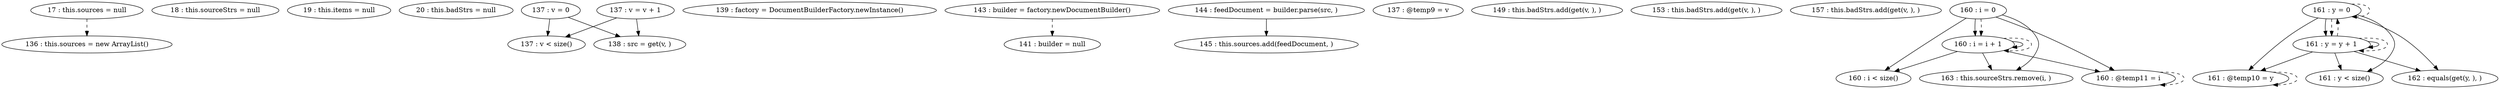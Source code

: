 digraph G {
"17 : this.sources = null"
"17 : this.sources = null" -> "136 : this.sources = new ArrayList()" [style=dashed]
"18 : this.sourceStrs = null"
"19 : this.items = null"
"20 : this.badStrs = null"
"136 : this.sources = new ArrayList()"
"137 : v = 0"
"137 : v = 0" -> "137 : v < size()"
"137 : v = 0" -> "138 : src = get(v, )"
"137 : v < size()"
"138 : src = get(v, )"
"139 : factory = DocumentBuilderFactory.newInstance()"
"141 : builder = null"
"143 : builder = factory.newDocumentBuilder()"
"143 : builder = factory.newDocumentBuilder()" -> "141 : builder = null" [style=dashed]
"144 : feedDocument = builder.parse(src, )"
"144 : feedDocument = builder.parse(src, )" -> "145 : this.sources.add(feedDocument, )"
"145 : this.sources.add(feedDocument, )"
"137 : @temp9 = v"
"137 : v = v + 1"
"137 : v = v + 1" -> "137 : v < size()"
"137 : v = v + 1" -> "138 : src = get(v, )"
"149 : this.badStrs.add(get(v, ), )"
"153 : this.badStrs.add(get(v, ), )"
"157 : this.badStrs.add(get(v, ), )"
"160 : i = 0"
"160 : i = 0" -> "160 : i < size()"
"160 : i = 0" -> "160 : i = i + 1"
"160 : i = 0" -> "163 : this.sourceStrs.remove(i, )"
"160 : i = 0" -> "160 : @temp11 = i"
"160 : i = 0" -> "160 : i = i + 1" [style=dashed]
"160 : i < size()"
"161 : y = 0"
"161 : y = 0" -> "161 : y = y + 1"
"161 : y = 0" -> "161 : @temp10 = y"
"161 : y = 0" -> "161 : y < size()"
"161 : y = 0" -> "162 : equals(get(y, ), )"
"161 : y = 0" -> "161 : y = 0" [style=dashed]
"161 : y = 0" -> "161 : y = y + 1" [style=dashed]
"161 : y < size()"
"162 : equals(get(y, ), )"
"160 : @temp11 = i"
"160 : @temp11 = i" -> "160 : @temp11 = i" [style=dashed]
"160 : i = i + 1"
"160 : i = i + 1" -> "160 : i < size()"
"160 : i = i + 1" -> "160 : i = i + 1"
"160 : i = i + 1" -> "163 : this.sourceStrs.remove(i, )"
"160 : i = i + 1" -> "160 : @temp11 = i"
"160 : i = i + 1" -> "160 : i = i + 1" [style=dashed]
"163 : this.sourceStrs.remove(i, )"
"161 : @temp10 = y"
"161 : @temp10 = y" -> "161 : @temp10 = y" [style=dashed]
"161 : y = y + 1"
"161 : y = y + 1" -> "161 : y = y + 1"
"161 : y = y + 1" -> "161 : @temp10 = y"
"161 : y = y + 1" -> "161 : y < size()"
"161 : y = y + 1" -> "162 : equals(get(y, ), )"
"161 : y = y + 1" -> "161 : y = 0" [style=dashed]
"161 : y = y + 1" -> "161 : y = y + 1" [style=dashed]
}